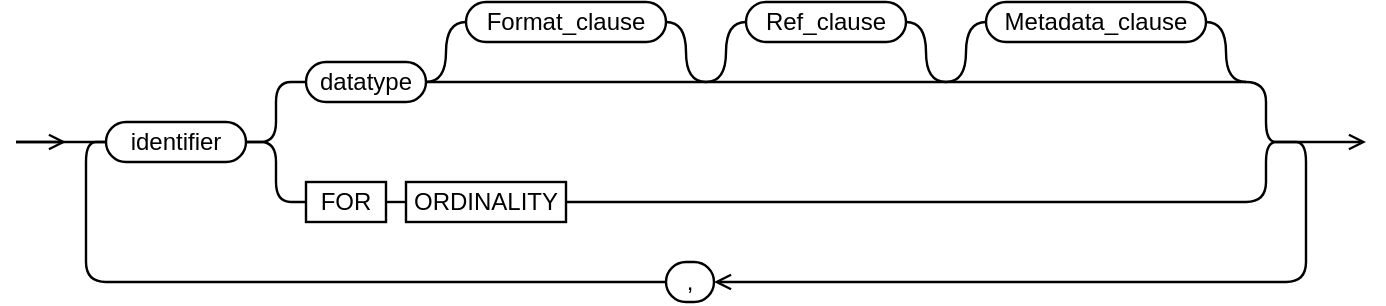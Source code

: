 <mxfile version="21.7.4" type="device">
  <diagram name="Page-1" id="5ZAQ42vwghwptSKy7Ux5">
    <mxGraphModel dx="989" dy="523" grid="1" gridSize="10" guides="1" tooltips="1" connect="1" arrows="1" fold="1" page="1" pageScale="1" pageWidth="827" pageHeight="1169" background="none" math="0" shadow="0">
      <root>
        <mxCell id="0" />
        <mxCell id="1" parent="0" />
        <mxCell id="ILLCzPjvgJH33XraiZX7-1" value="&lt;font style=&quot;font-size: 12px;&quot;&gt;identifier&lt;/font&gt;" style="rounded=1;whiteSpace=wrap;html=1;arcSize=50;shadow=0;comic=0;strokeOpacity=100;strokeColor=default;strokeWidth=1.2;" vertex="1" parent="1">
          <mxGeometry x="85" y="110" width="70" height="20" as="geometry" />
        </mxCell>
        <mxCell id="ILLCzPjvgJH33XraiZX7-19" value="FOR" style="rounded=0;whiteSpace=wrap;html=1;shadow=0;comic=0;strokeOpacity=100;strokeColor=default;strokeWidth=1.2;" vertex="1" parent="1">
          <mxGeometry x="185" y="140" width="40" height="20" as="geometry" />
        </mxCell>
        <mxCell id="ILLCzPjvgJH33XraiZX7-20" value="ORDINALITY" style="rounded=0;whiteSpace=wrap;html=1;shadow=0;comic=0;strokeOpacity=100;strokeColor=default;strokeWidth=1.2;" vertex="1" parent="1">
          <mxGeometry x="235" y="140" width="80" height="20" as="geometry" />
        </mxCell>
        <mxCell id="ILLCzPjvgJH33XraiZX7-32" value="" style="edgeStyle=elbowEdgeStyle;elbow=horizontal;endArrow=none;html=1;rounded=1;endSize=8;startSize=8;endFill=0;entryX=0;entryY=0.5;entryDx=0;entryDy=0;exitX=1;exitY=0.5;exitDx=0;exitDy=0;shadow=0;comic=0;strokeOpacity=100;strokeColor=default;strokeWidth=1.2;" edge="1" parent="1" source="ILLCzPjvgJH33XraiZX7-1" target="ILLCzPjvgJH33XraiZX7-19">
          <mxGeometry width="50" height="50" relative="1" as="geometry">
            <mxPoint x="135" y="160" as="sourcePoint" />
            <mxPoint x="185" y="110" as="targetPoint" />
            <Array as="points">
              <mxPoint x="170" y="140" />
            </Array>
          </mxGeometry>
        </mxCell>
        <mxCell id="ILLCzPjvgJH33XraiZX7-33" value="" style="edgeStyle=elbowEdgeStyle;elbow=horizontal;endArrow=none;html=1;rounded=1;endSize=8;startSize=8;endFill=0;exitX=1;exitY=0.5;exitDx=0;exitDy=0;entryX=0;entryY=0.5;entryDx=0;entryDy=0;shadow=0;comic=0;strokeOpacity=100;strokeColor=default;strokeWidth=1.2;" edge="1" parent="1" source="ILLCzPjvgJH33XraiZX7-1" target="ILLCzPjvgJH33XraiZX7-43">
          <mxGeometry width="50" height="50" relative="1" as="geometry">
            <mxPoint x="145" y="50" as="sourcePoint" />
            <mxPoint x="185" y="70" as="targetPoint" />
          </mxGeometry>
        </mxCell>
        <mxCell id="ILLCzPjvgJH33XraiZX7-42" value="" style="endArrow=none;html=1;exitX=1;exitY=0.5;exitDx=0;exitDy=0;entryX=0;entryY=0.5;entryDx=0;entryDy=0;shadow=0;comic=0;strokeOpacity=100;strokeColor=default;strokeWidth=1.2;" edge="1" parent="1" source="ILLCzPjvgJH33XraiZX7-19" target="ILLCzPjvgJH33XraiZX7-20">
          <mxGeometry width="50" height="50" relative="1" as="geometry">
            <mxPoint x="255" y="110" as="sourcePoint" />
            <mxPoint x="305" y="60" as="targetPoint" />
          </mxGeometry>
        </mxCell>
        <mxCell id="ILLCzPjvgJH33XraiZX7-43" value="&lt;font style=&quot;font-size: 12px;&quot;&gt;datatype&lt;/font&gt;" style="rounded=1;whiteSpace=wrap;html=1;arcSize=50;shadow=0;comic=0;strokeOpacity=100;strokeColor=default;strokeWidth=1.2;" vertex="1" parent="1">
          <mxGeometry x="185" y="80" width="60" height="20" as="geometry" />
        </mxCell>
        <mxCell id="ILLCzPjvgJH33XraiZX7-44" value="&lt;font style=&quot;font-size: 12px;&quot;&gt;Format_clause&lt;/font&gt;" style="rounded=1;whiteSpace=wrap;html=1;arcSize=50;shadow=0;comic=0;strokeOpacity=100;strokeColor=default;strokeWidth=1.2;" vertex="1" parent="1">
          <mxGeometry x="265" y="50" width="100" height="20" as="geometry" />
        </mxCell>
        <mxCell id="ILLCzPjvgJH33XraiZX7-45" value="&lt;font style=&quot;font-size: 12px;&quot;&gt;Ref_clause&lt;/font&gt;" style="rounded=1;whiteSpace=wrap;html=1;arcSize=50;shadow=0;comic=0;strokeOpacity=100;strokeColor=default;strokeWidth=1.2;" vertex="1" parent="1">
          <mxGeometry x="405" y="50" width="80" height="20" as="geometry" />
        </mxCell>
        <mxCell id="ILLCzPjvgJH33XraiZX7-46" value="&lt;font style=&quot;font-size: 12px;&quot;&gt;Metadata_clause&lt;/font&gt;" style="rounded=1;whiteSpace=wrap;html=1;arcSize=50;shadow=0;comic=0;strokeOpacity=100;strokeColor=default;strokeWidth=1.2;" vertex="1" parent="1">
          <mxGeometry x="525" y="50" width="110" height="20" as="geometry" />
        </mxCell>
        <mxCell id="ILLCzPjvgJH33XraiZX7-47" value="" style="edgeStyle=elbowEdgeStyle;elbow=horizontal;endArrow=none;html=1;rounded=1;endSize=8;startSize=8;endFill=0;exitX=1;exitY=0.5;exitDx=0;exitDy=0;strokeColor=default;anchorPointDirection=1;startFill=1;shadow=0;comic=0;strokeOpacity=100;strokeWidth=1.2;" edge="1" parent="1" source="ILLCzPjvgJH33XraiZX7-43">
          <mxGeometry width="50" height="50" relative="1" as="geometry">
            <mxPoint x="275.0" y="79.96" as="sourcePoint" />
            <mxPoint x="675" y="120" as="targetPoint" />
            <Array as="points">
              <mxPoint x="665" y="100" />
            </Array>
          </mxGeometry>
        </mxCell>
        <mxCell id="ILLCzPjvgJH33XraiZX7-48" value="" style="edgeStyle=elbowEdgeStyle;elbow=horizontal;endArrow=none;html=1;rounded=1;endSize=8;startSize=8;exitX=1;exitY=0.5;exitDx=0;exitDy=0;endFill=0;shadow=0;comic=0;strokeOpacity=100;strokeColor=default;strokeWidth=1.2;" edge="1" parent="1" source="ILLCzPjvgJH33XraiZX7-20">
          <mxGeometry width="50" height="50" relative="1" as="geometry">
            <mxPoint x="335" y="160" as="sourcePoint" />
            <mxPoint x="675" y="120" as="targetPoint" />
            <Array as="points">
              <mxPoint x="665" y="130" />
            </Array>
          </mxGeometry>
        </mxCell>
        <mxCell id="ILLCzPjvgJH33XraiZX7-52" value="" style="edgeStyle=elbowEdgeStyle;elbow=horizontal;endArrow=open;html=1;rounded=1;endSize=6;startSize=6;endFill=0;entryX=1;entryY=0.5;entryDx=0;entryDy=0;shadow=0;comic=0;strokeOpacity=100;strokeColor=default;strokeWidth=1.2;" edge="1" parent="1" target="ILLCzPjvgJH33XraiZX7-54">
          <mxGeometry width="50" height="50" relative="1" as="geometry">
            <mxPoint x="675" y="120" as="sourcePoint" />
            <mxPoint x="405" y="220" as="targetPoint" />
            <Array as="points">
              <mxPoint x="685" y="150" />
            </Array>
          </mxGeometry>
        </mxCell>
        <mxCell id="ILLCzPjvgJH33XraiZX7-54" value="," style="rounded=1;whiteSpace=wrap;html=1;arcSize=50;shadow=0;comic=0;imageWidth=24;strokeOpacity=100;strokeColor=default;strokeWidth=1.2;" vertex="1" parent="1">
          <mxGeometry x="365" y="180" width="24" height="20" as="geometry" />
        </mxCell>
        <mxCell id="ILLCzPjvgJH33XraiZX7-55" value="" style="edgeStyle=elbowEdgeStyle;elbow=horizontal;endArrow=none;html=1;rounded=1;endSize=8;startSize=8;exitX=0;exitY=0.5;exitDx=0;exitDy=0;endFill=0;entryX=0;entryY=0.5;entryDx=0;entryDy=0;shadow=0;comic=0;strokeOpacity=100;strokeColor=default;strokeWidth=1.2;" edge="1" parent="1" source="ILLCzPjvgJH33XraiZX7-54" target="ILLCzPjvgJH33XraiZX7-1">
          <mxGeometry width="50" height="50" relative="1" as="geometry">
            <mxPoint x="250" y="245" as="sourcePoint" />
            <mxPoint x="115" y="190" as="targetPoint" />
            <Array as="points">
              <mxPoint x="75" y="150" />
            </Array>
          </mxGeometry>
        </mxCell>
        <mxCell id="ILLCzPjvgJH33XraiZX7-56" value="" style="edgeStyle=elbowEdgeStyle;elbow=horizontal;endArrow=none;html=1;endSize=8;startSize=8;exitX=1;exitY=0.5;exitDx=0;exitDy=0;entryX=0;entryY=0.5;entryDx=0;entryDy=0;endFill=0;curved=1;shadow=0;comic=0;strokeOpacity=100;strokeColor=default;strokeWidth=1.2;" edge="1" parent="1" source="ILLCzPjvgJH33XraiZX7-43" target="ILLCzPjvgJH33XraiZX7-44">
          <mxGeometry width="50" height="50" relative="1" as="geometry">
            <mxPoint x="355" y="110" as="sourcePoint" />
            <mxPoint x="405" y="60" as="targetPoint" />
            <Array as="points">
              <mxPoint x="255" y="80" />
            </Array>
          </mxGeometry>
        </mxCell>
        <mxCell id="ILLCzPjvgJH33XraiZX7-57" value="" style="edgeStyle=elbowEdgeStyle;elbow=horizontal;endArrow=none;html=1;endSize=8;startSize=8;endFill=0;curved=1;entryX=0;entryY=0.5;entryDx=0;entryDy=0;shadow=0;comic=0;strokeOpacity=100;strokeColor=default;strokeWidth=1.2;" edge="1" parent="1" target="ILLCzPjvgJH33XraiZX7-45">
          <mxGeometry width="50" height="50" relative="1" as="geometry">
            <mxPoint x="385" y="90" as="sourcePoint" />
            <mxPoint x="415" y="60" as="targetPoint" />
            <Array as="points">
              <mxPoint x="395" y="70" />
            </Array>
          </mxGeometry>
        </mxCell>
        <mxCell id="ILLCzPjvgJH33XraiZX7-58" value="" style="edgeStyle=elbowEdgeStyle;elbow=horizontal;endArrow=none;html=1;endSize=8;startSize=8;endFill=0;curved=1;entryX=1;entryY=0.5;entryDx=0;entryDy=0;shadow=0;comic=0;strokeOpacity=100;strokeColor=default;strokeWidth=1.2;" edge="1" parent="1" target="ILLCzPjvgJH33XraiZX7-44">
          <mxGeometry width="50" height="50" relative="1" as="geometry">
            <mxPoint x="385" y="90" as="sourcePoint" />
            <mxPoint x="395" y="60" as="targetPoint" />
            <Array as="points">
              <mxPoint x="375" y="70" />
            </Array>
          </mxGeometry>
        </mxCell>
        <mxCell id="ILLCzPjvgJH33XraiZX7-59" value="" style="edgeStyle=elbowEdgeStyle;elbow=horizontal;endArrow=none;html=1;endSize=8;startSize=8;endFill=0;curved=1;entryX=1;entryY=0.5;entryDx=0;entryDy=0;shadow=0;comic=0;strokeOpacity=100;strokeColor=default;strokeWidth=1.2;" edge="1" parent="1" target="ILLCzPjvgJH33XraiZX7-45">
          <mxGeometry width="50" height="50" relative="1" as="geometry">
            <mxPoint x="505" y="90" as="sourcePoint" />
            <mxPoint x="505" y="60" as="targetPoint" />
            <Array as="points">
              <mxPoint x="495" y="70" />
            </Array>
          </mxGeometry>
        </mxCell>
        <mxCell id="ILLCzPjvgJH33XraiZX7-60" value="" style="edgeStyle=elbowEdgeStyle;elbow=horizontal;endArrow=none;html=1;endSize=8;startSize=8;endFill=0;curved=1;entryX=0;entryY=0.5;entryDx=0;entryDy=0;shadow=0;comic=0;strokeOpacity=100;strokeColor=default;strokeWidth=1.2;" edge="1" parent="1" target="ILLCzPjvgJH33XraiZX7-46">
          <mxGeometry width="50" height="50" relative="1" as="geometry">
            <mxPoint x="505" y="90" as="sourcePoint" />
            <mxPoint x="535" y="60" as="targetPoint" />
            <Array as="points">
              <mxPoint x="515" y="80" />
            </Array>
          </mxGeometry>
        </mxCell>
        <mxCell id="ILLCzPjvgJH33XraiZX7-61" value="" style="edgeStyle=elbowEdgeStyle;elbow=horizontal;endArrow=none;html=1;endSize=8;startSize=8;endFill=0;curved=1;entryX=1;entryY=0.5;entryDx=0;entryDy=0;shadow=0;comic=0;strokeOpacity=100;strokeColor=default;strokeWidth=1.2;" edge="1" parent="1" target="ILLCzPjvgJH33XraiZX7-46">
          <mxGeometry width="50" height="50" relative="1" as="geometry">
            <mxPoint x="655" y="90" as="sourcePoint" />
            <mxPoint x="655" y="60" as="targetPoint" />
            <Array as="points">
              <mxPoint x="645" y="70" />
            </Array>
          </mxGeometry>
        </mxCell>
        <mxCell id="ILLCzPjvgJH33XraiZX7-63" value="" style="endArrow=none;html=1;entryX=0;entryY=0.5;entryDx=0;entryDy=0;endFill=0;sourcePerimeterSpacing=0;targetPerimeterSpacing=0;jumpSize=6;shadow=0;comic=0;strokeOpacity=100;strokeColor=default;strokeWidth=1.2;" edge="1" parent="1" target="ILLCzPjvgJH33XraiZX7-1">
          <mxGeometry width="50" height="50" relative="1" as="geometry">
            <mxPoint x="40" y="120" as="sourcePoint" />
            <mxPoint x="55" y="40" as="targetPoint" />
          </mxGeometry>
        </mxCell>
        <mxCell id="ILLCzPjvgJH33XraiZX7-64" value="" style="endArrow=open;html=1;endFill=0;shadow=0;comic=0;strokeOpacity=100;strokeColor=default;strokeWidth=1.2;" edge="1" parent="1">
          <mxGeometry width="50" height="50" relative="1" as="geometry">
            <mxPoint x="675" y="120" as="sourcePoint" />
            <mxPoint x="715" y="120" as="targetPoint" />
          </mxGeometry>
        </mxCell>
        <mxCell id="ILLCzPjvgJH33XraiZX7-65" value="" style="endArrow=open;html=1;endFill=0;sourcePerimeterSpacing=0;targetPerimeterSpacing=0;jumpSize=6;shadow=0;comic=0;strokeOpacity=100;strokeColor=default;strokeWidth=1.2;" edge="1" parent="1">
          <mxGeometry width="50" height="50" relative="1" as="geometry">
            <mxPoint x="40" y="120" as="sourcePoint" />
            <mxPoint x="65" y="120" as="targetPoint" />
          </mxGeometry>
        </mxCell>
      </root>
    </mxGraphModel>
  </diagram>
</mxfile>
